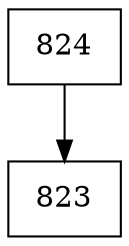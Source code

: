 digraph G {
  node [shape=record];
  node0 [label="{824}"];
  node0 -> node1;
  node1 [label="{823}"];
}

